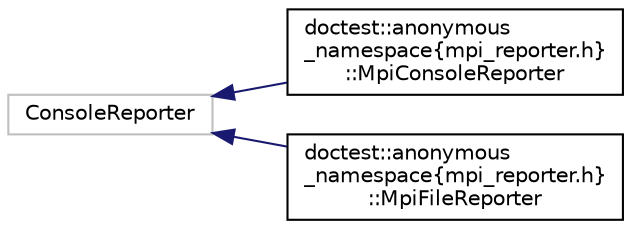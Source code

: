 digraph "Graficzna hierarchia klas"
{
 // LATEX_PDF_SIZE
  edge [fontname="Helvetica",fontsize="10",labelfontname="Helvetica",labelfontsize="10"];
  node [fontname="Helvetica",fontsize="10",shape=record];
  rankdir="LR";
  Node78 [label="ConsoleReporter",height=0.2,width=0.4,color="grey75", fillcolor="white", style="filled",tooltip=" "];
  Node78 -> Node0 [dir="back",color="midnightblue",fontsize="10",style="solid",fontname="Helvetica"];
  Node0 [label="doctest::anonymous\l_namespace\{mpi_reporter.h\}\l::MpiConsoleReporter",height=0.2,width=0.4,color="black", fillcolor="white", style="filled",URL="$structdoctest_1_1anonymous__namespace_02mpi__reporter_8h_03_1_1_mpi_console_reporter.html",tooltip=" "];
  Node78 -> Node80 [dir="back",color="midnightblue",fontsize="10",style="solid",fontname="Helvetica"];
  Node80 [label="doctest::anonymous\l_namespace\{mpi_reporter.h\}\l::MpiFileReporter",height=0.2,width=0.4,color="black", fillcolor="white", style="filled",URL="$structdoctest_1_1anonymous__namespace_02mpi__reporter_8h_03_1_1_mpi_file_reporter.html",tooltip=" "];
}
